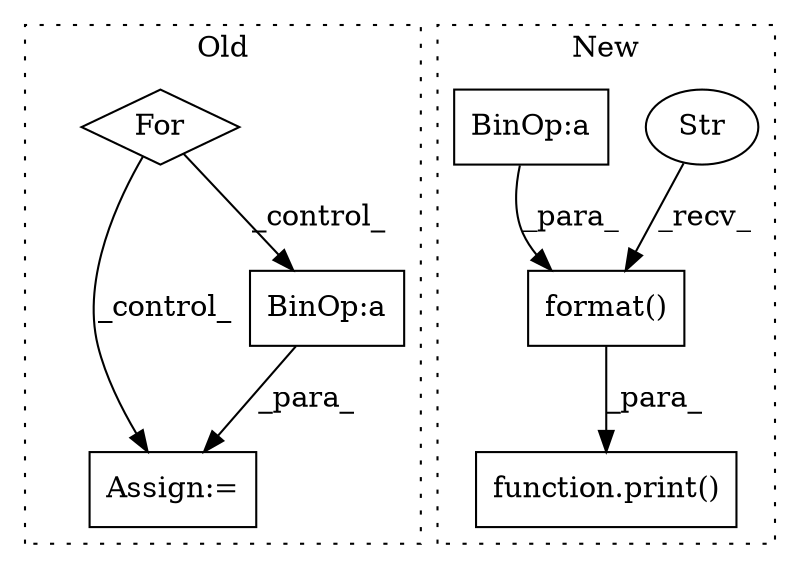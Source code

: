 digraph G {
subgraph cluster0 {
1 [label="For" a="107" s="495,513" l="4,10" shape="diamond"];
4 [label="Assign:=" a="68" s="663" l="3" shape="box"];
6 [label="BinOp:a" a="82" s="675" l="9" shape="box"];
label = "Old";
style="dotted";
}
subgraph cluster1 {
2 [label="format()" a="75" s="669,715" l="35,1" shape="box"];
3 [label="Str" a="66" s="669" l="27" shape="ellipse"];
5 [label="function.print()" a="75" s="663,716" l="6,1" shape="box"];
7 [label="BinOp:a" a="82" s="515" l="21" shape="box"];
label = "New";
style="dotted";
}
1 -> 6 [label="_control_"];
1 -> 4 [label="_control_"];
2 -> 5 [label="_para_"];
3 -> 2 [label="_recv_"];
6 -> 4 [label="_para_"];
7 -> 2 [label="_para_"];
}